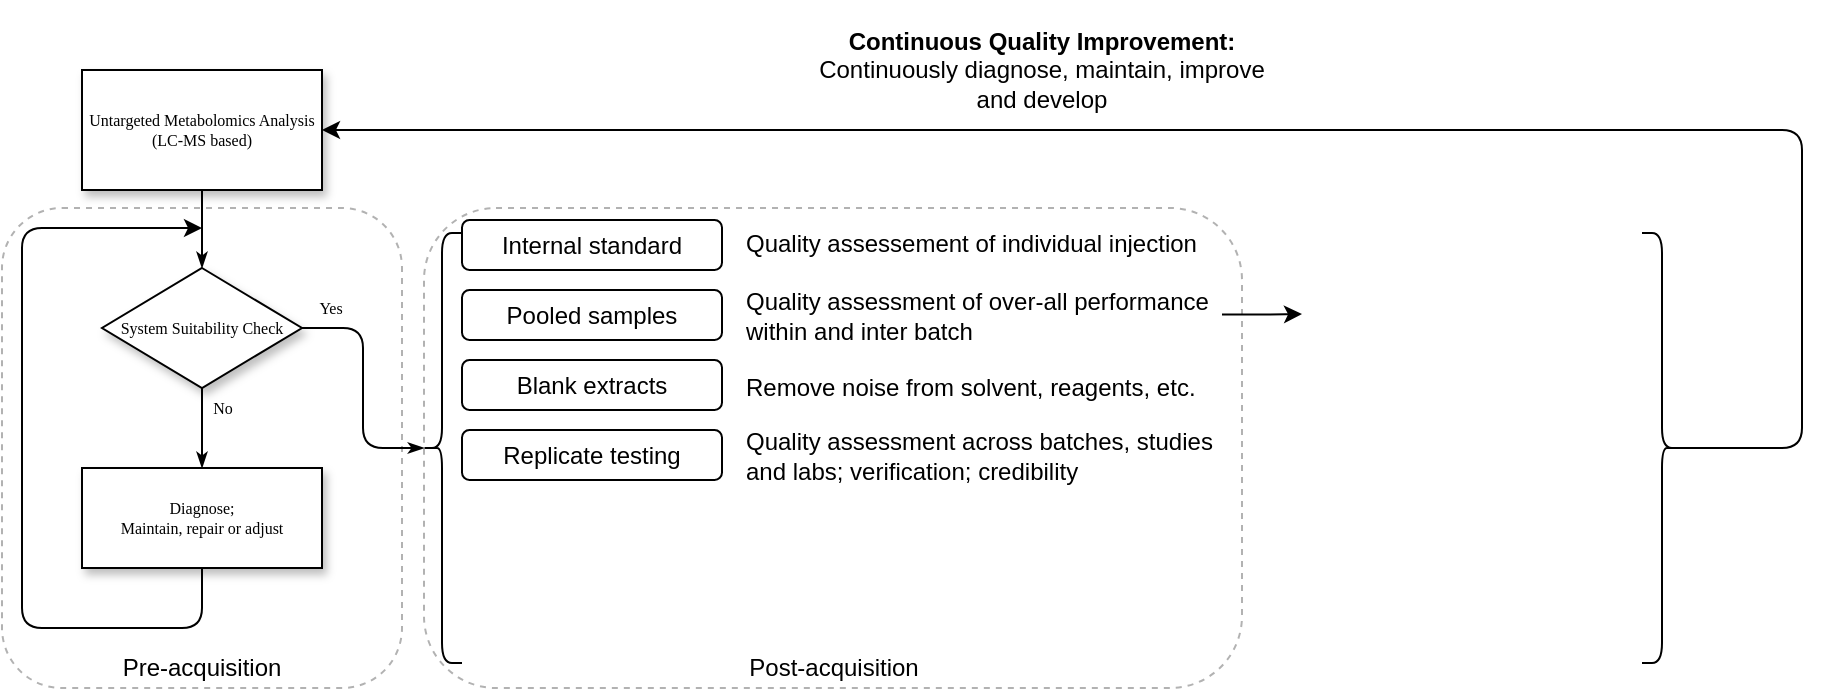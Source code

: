 <mxfile version="10.6.2" type="github"><diagram id="tgRO7L3u7PYnn-eX4Sxb" name="Page-1"><mxGraphModel dx="1162" dy="633" grid="1" gridSize="10" guides="1" tooltips="1" connect="1" arrows="1" fold="1" page="1" pageScale="1" pageWidth="1169" pageHeight="827" math="0" shadow="0"><root><mxCell id="0"/><mxCell id="1" parent="0"/><mxCell id="9TmmcOqtLDCzobxfhCm3-25" value="" style="rounded=1;whiteSpace=wrap;html=1;labelBackgroundColor=#ffffff;align=left;fillColor=none;dashed=1;opacity=30;" vertex="1" parent="1"><mxGeometry x="150" y="190" width="200" height="240" as="geometry"/></mxCell><mxCell id="9TmmcOqtLDCzobxfhCm3-1" value="" style="rounded=1;whiteSpace=wrap;html=1;labelBackgroundColor=#ffffff;align=left;fillColor=none;dashed=1;opacity=30;" vertex="1" parent="1"><mxGeometry x="361" y="190" width="409" height="240" as="geometry"/></mxCell><mxCell id="9TmmcOqtLDCzobxfhCm3-2" style="edgeStyle=orthogonalEdgeStyle;rounded=0;html=1;labelBackgroundColor=none;startSize=5;endArrow=classicThin;endFill=1;endSize=5;jettySize=auto;orthogonalLoop=1;strokeColor=#000000;strokeWidth=1;fontFamily=Verdana;fontSize=8;fontColor=#000000;" edge="1" parent="1" source="9TmmcOqtLDCzobxfhCm3-3" target="9TmmcOqtLDCzobxfhCm3-6"><mxGeometry relative="1" as="geometry"/></mxCell><mxCell id="9TmmcOqtLDCzobxfhCm3-3" value="Untargeted Metabolomics Analysis&lt;br&gt;(LC-MS based)&lt;br&gt;" style="shape=trapezoid;whiteSpace=wrap;html=1;rounded=0;shadow=1;labelBackgroundColor=none;strokeColor=#000000;strokeWidth=1;fillColor=#ffffff;fontFamily=Verdana;fontSize=8;fontColor=#000000;align=center;flipV=1;comic=0;size=0;" vertex="1" parent="1"><mxGeometry x="190" y="121" width="120" height="60" as="geometry"/></mxCell><mxCell id="9TmmcOqtLDCzobxfhCm3-4" value="Yes" style="edgeStyle=orthogonalEdgeStyle;rounded=1;html=1;labelBackgroundColor=none;startSize=5;endArrow=classicThin;endFill=1;endSize=5;jettySize=auto;orthogonalLoop=1;strokeColor=#000000;strokeWidth=1;fontFamily=Verdana;fontSize=8;fontColor=#000000;" edge="1" parent="1" source="9TmmcOqtLDCzobxfhCm3-6" target="9TmmcOqtLDCzobxfhCm3-1"><mxGeometry x="-0.778" y="10" relative="1" as="geometry"><mxPoint as="offset"/><mxPoint x="390" y="250" as="targetPoint"/></mxGeometry></mxCell><mxCell id="9TmmcOqtLDCzobxfhCm3-5" value="No" style="edgeStyle=orthogonalEdgeStyle;rounded=0;html=1;labelBackgroundColor=none;startSize=5;endArrow=classicThin;endFill=1;endSize=5;jettySize=auto;orthogonalLoop=1;strokeColor=#000000;strokeWidth=1;fontFamily=Verdana;fontSize=8;fontColor=#000000;" edge="1" parent="1" source="9TmmcOqtLDCzobxfhCm3-6" target="9TmmcOqtLDCzobxfhCm3-7"><mxGeometry x="-0.5" y="10" relative="1" as="geometry"><mxPoint as="offset"/></mxGeometry></mxCell><mxCell id="9TmmcOqtLDCzobxfhCm3-6" value="System Suitability Check&lt;br&gt;" style="rhombus;whiteSpace=wrap;html=1;rounded=0;shadow=1;labelBackgroundColor=none;strokeColor=#000000;strokeWidth=1;fillColor=#ffffff;fontFamily=Verdana;fontSize=8;fontColor=#000000;align=center;" vertex="1" parent="1"><mxGeometry x="200" y="220" width="100" height="60" as="geometry"/></mxCell><mxCell id="9TmmcOqtLDCzobxfhCm3-7" value="Diagnose;&lt;br&gt;Maintain,&amp;nbsp;repair or&amp;nbsp;adjust" style="whiteSpace=wrap;html=1;rounded=0;shadow=1;labelBackgroundColor=none;strokeColor=#000000;strokeWidth=1;fillColor=#ffffff;fontFamily=Verdana;fontSize=8;fontColor=#000000;align=center;" vertex="1" parent="1"><mxGeometry x="190" y="320" width="120" height="50" as="geometry"/></mxCell><mxCell id="9TmmcOqtLDCzobxfhCm3-8" value="" style="endArrow=classic;html=1;exitX=0.5;exitY=1;exitDx=0;exitDy=0;" edge="1" parent="1" source="9TmmcOqtLDCzobxfhCm3-7"><mxGeometry width="50" height="50" relative="1" as="geometry"><mxPoint x="90" y="240" as="sourcePoint"/><mxPoint x="250" y="200" as="targetPoint"/><Array as="points"><mxPoint x="250" y="400"/><mxPoint x="160" y="400"/><mxPoint x="160" y="290"/><mxPoint x="160" y="200"/></Array></mxGeometry></mxCell><mxCell id="9TmmcOqtLDCzobxfhCm3-10" value="Internal standard&lt;br&gt;" style="rounded=1;whiteSpace=wrap;html=1;gradientColor=none;" vertex="1" parent="1"><mxGeometry x="380" y="196" width="130" height="25" as="geometry"/></mxCell><mxCell id="9TmmcOqtLDCzobxfhCm3-12" value="Pooled samples&lt;br&gt;" style="rounded=1;whiteSpace=wrap;html=1;" vertex="1" parent="1"><mxGeometry x="380" y="231" width="130" height="25" as="geometry"/></mxCell><mxCell id="9TmmcOqtLDCzobxfhCm3-13" value="Blank extracts&lt;br&gt;" style="rounded=1;whiteSpace=wrap;html=1;" vertex="1" parent="1"><mxGeometry x="380" y="266" width="130" height="25" as="geometry"/></mxCell><mxCell id="9TmmcOqtLDCzobxfhCm3-14" value="&lt;span&gt;Quality assessement of individual injection&lt;/span&gt;" style="text;html=1;strokeColor=none;fillColor=none;align=left;verticalAlign=middle;whiteSpace=wrap;rounded=0;labelBackgroundColor=#ffffff;" vertex="1" parent="1"><mxGeometry x="520" y="198" width="240" height="20" as="geometry"/></mxCell><mxCell id="9TmmcOqtLDCzobxfhCm3-35" value="" style="edgeStyle=orthogonalEdgeStyle;rounded=1;orthogonalLoop=1;jettySize=auto;html=1;" edge="1" parent="1"><mxGeometry relative="1" as="geometry"><mxPoint x="760" y="243.2" as="sourcePoint"/><mxPoint x="800" y="243" as="targetPoint"/><Array as="points"><mxPoint x="790" y="243"/><mxPoint x="790" y="243"/></Array></mxGeometry></mxCell><mxCell id="9TmmcOqtLDCzobxfhCm3-17" value="Quality assessment of over-all performance within and inter batch&lt;br&gt;" style="text;html=1;strokeColor=none;fillColor=none;align=left;verticalAlign=middle;whiteSpace=wrap;rounded=0;labelBackgroundColor=#ffffff;" vertex="1" parent="1"><mxGeometry x="520" y="233.5" width="240" height="20" as="geometry"/></mxCell><mxCell id="9TmmcOqtLDCzobxfhCm3-18" value="Remove noise from solvent, reagents, etc.&lt;br&gt;" style="text;html=1;strokeColor=none;fillColor=none;align=left;verticalAlign=middle;whiteSpace=wrap;rounded=0;labelBackgroundColor=#ffffff;" vertex="1" parent="1"><mxGeometry x="520" y="265" width="240" height="30" as="geometry"/></mxCell><mxCell id="9TmmcOqtLDCzobxfhCm3-21" value="Replicate testing&lt;br&gt;" style="rounded=1;whiteSpace=wrap;html=1;" vertex="1" parent="1"><mxGeometry x="380" y="301" width="130" height="25" as="geometry"/></mxCell><mxCell id="9TmmcOqtLDCzobxfhCm3-23" value="Quality assessment across batches, studies and labs; verification; credibility&lt;br&gt;" style="text;html=1;strokeColor=none;fillColor=none;align=left;verticalAlign=middle;whiteSpace=wrap;rounded=0;labelBackgroundColor=#ffffff;" vertex="1" parent="1"><mxGeometry x="520" y="293.5" width="240" height="40" as="geometry"/></mxCell><mxCell id="9TmmcOqtLDCzobxfhCm3-26" value="Pre-acquisition" style="text;html=1;strokeColor=none;fillColor=none;align=center;verticalAlign=middle;whiteSpace=wrap;rounded=0;dashed=1;labelBackgroundColor=#ffffff;opacity=30;" vertex="1" parent="1"><mxGeometry x="190" y="410" width="120" height="20" as="geometry"/></mxCell><mxCell id="9TmmcOqtLDCzobxfhCm3-27" value="Post-acquisition" style="text;html=1;strokeColor=none;fillColor=none;align=center;verticalAlign=middle;whiteSpace=wrap;rounded=0;dashed=1;labelBackgroundColor=#ffffff;opacity=30;" vertex="1" parent="1"><mxGeometry x="505.5" y="410" width="120" height="20" as="geometry"/></mxCell><mxCell id="9TmmcOqtLDCzobxfhCm3-28" value="&lt;b&gt;Continuous Quality Improvement:&lt;/b&gt; Continuously diagnose, maintain, improve and develop&lt;br&gt;" style="text;html=1;strokeColor=none;fillColor=none;align=center;verticalAlign=middle;whiteSpace=wrap;rounded=0;dashed=1;labelBackgroundColor=#ffffff;opacity=30;" vertex="1" parent="1"><mxGeometry x="550" y="86" width="240" height="70" as="geometry"/></mxCell><mxCell id="9TmmcOqtLDCzobxfhCm3-31" value="" style="shape=curlyBracket;whiteSpace=wrap;html=1;rounded=1;shadow=0;" vertex="1" parent="1"><mxGeometry x="360" y="202.5" width="20" height="215" as="geometry"/></mxCell><mxCell id="9TmmcOqtLDCzobxfhCm3-33" style="edgeStyle=orthogonalEdgeStyle;rounded=1;orthogonalLoop=1;jettySize=auto;html=1;exitX=0.1;exitY=0.5;exitDx=0;exitDy=0;exitPerimeter=0;entryX=1;entryY=0.5;entryDx=0;entryDy=0;" edge="1" parent="1" source="9TmmcOqtLDCzobxfhCm3-32" target="9TmmcOqtLDCzobxfhCm3-3"><mxGeometry relative="1" as="geometry"><mxPoint x="960" y="309.857" as="targetPoint"/><Array as="points"><mxPoint x="1050" y="310"/><mxPoint x="1050" y="151"/></Array></mxGeometry></mxCell><mxCell id="9TmmcOqtLDCzobxfhCm3-32" value="" style="shape=curlyBracket;whiteSpace=wrap;html=1;rounded=1;shadow=0;flipV=0;flipH=1;" vertex="1" parent="1"><mxGeometry x="970" y="202.5" width="20" height="215" as="geometry"/></mxCell></root></mxGraphModel></diagram></mxfile>